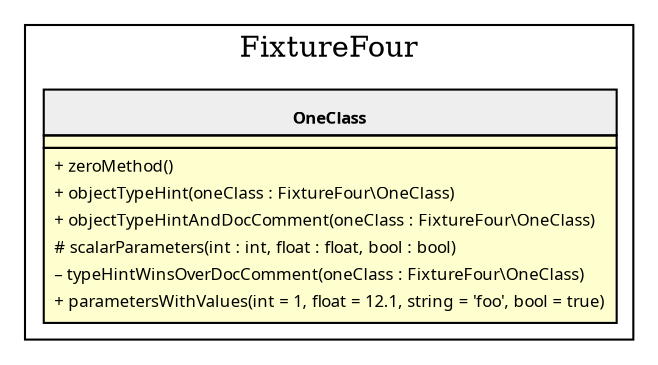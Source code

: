 graph {
  graph [name="G" overlap="false" rankdir="TB" bgcolor="transparent"]
  node [fontname="Verdana" fontsize=8 shape="none" margin=0 fillcolor="#FEFECE" style="filled"]
  edge [fontname="Verdana" fontsize=8]
  subgraph cluster_0 {
    label = "FixtureFour"
    "FixtureFour\\OneClass" [shape="none" label=<
<table cellspacing="0" border="0" cellborder="1">
    <tr><td bgcolor="#eeeeee"><b><br/>OneClass</b></td></tr>
    <tr><td></td></tr>
    <tr><td><table border="0" cellspacing="0" cellpadding="2">
    <tr><td align="left">+ zeroMethod()</td></tr>
    <tr><td align="left">+ objectTypeHint(oneClass : FixtureFour\\OneClass)</td></tr>
    <tr><td align="left">+ objectTypeHintAndDocComment(oneClass : FixtureFour\\OneClass)</td></tr>
    <tr><td align="left"># scalarParameters(int : int, float : float, bool : bool)</td></tr>
    <tr><td align="left">– typeHintWinsOverDocComment(oneClass : FixtureFour\\OneClass)</td></tr>
    <tr><td align="left">+ parametersWithValues(int = 1, float = 12.1, string = 'foo', bool = true)</td></tr>
</table></td></tr>
</table>>]
  }
}

